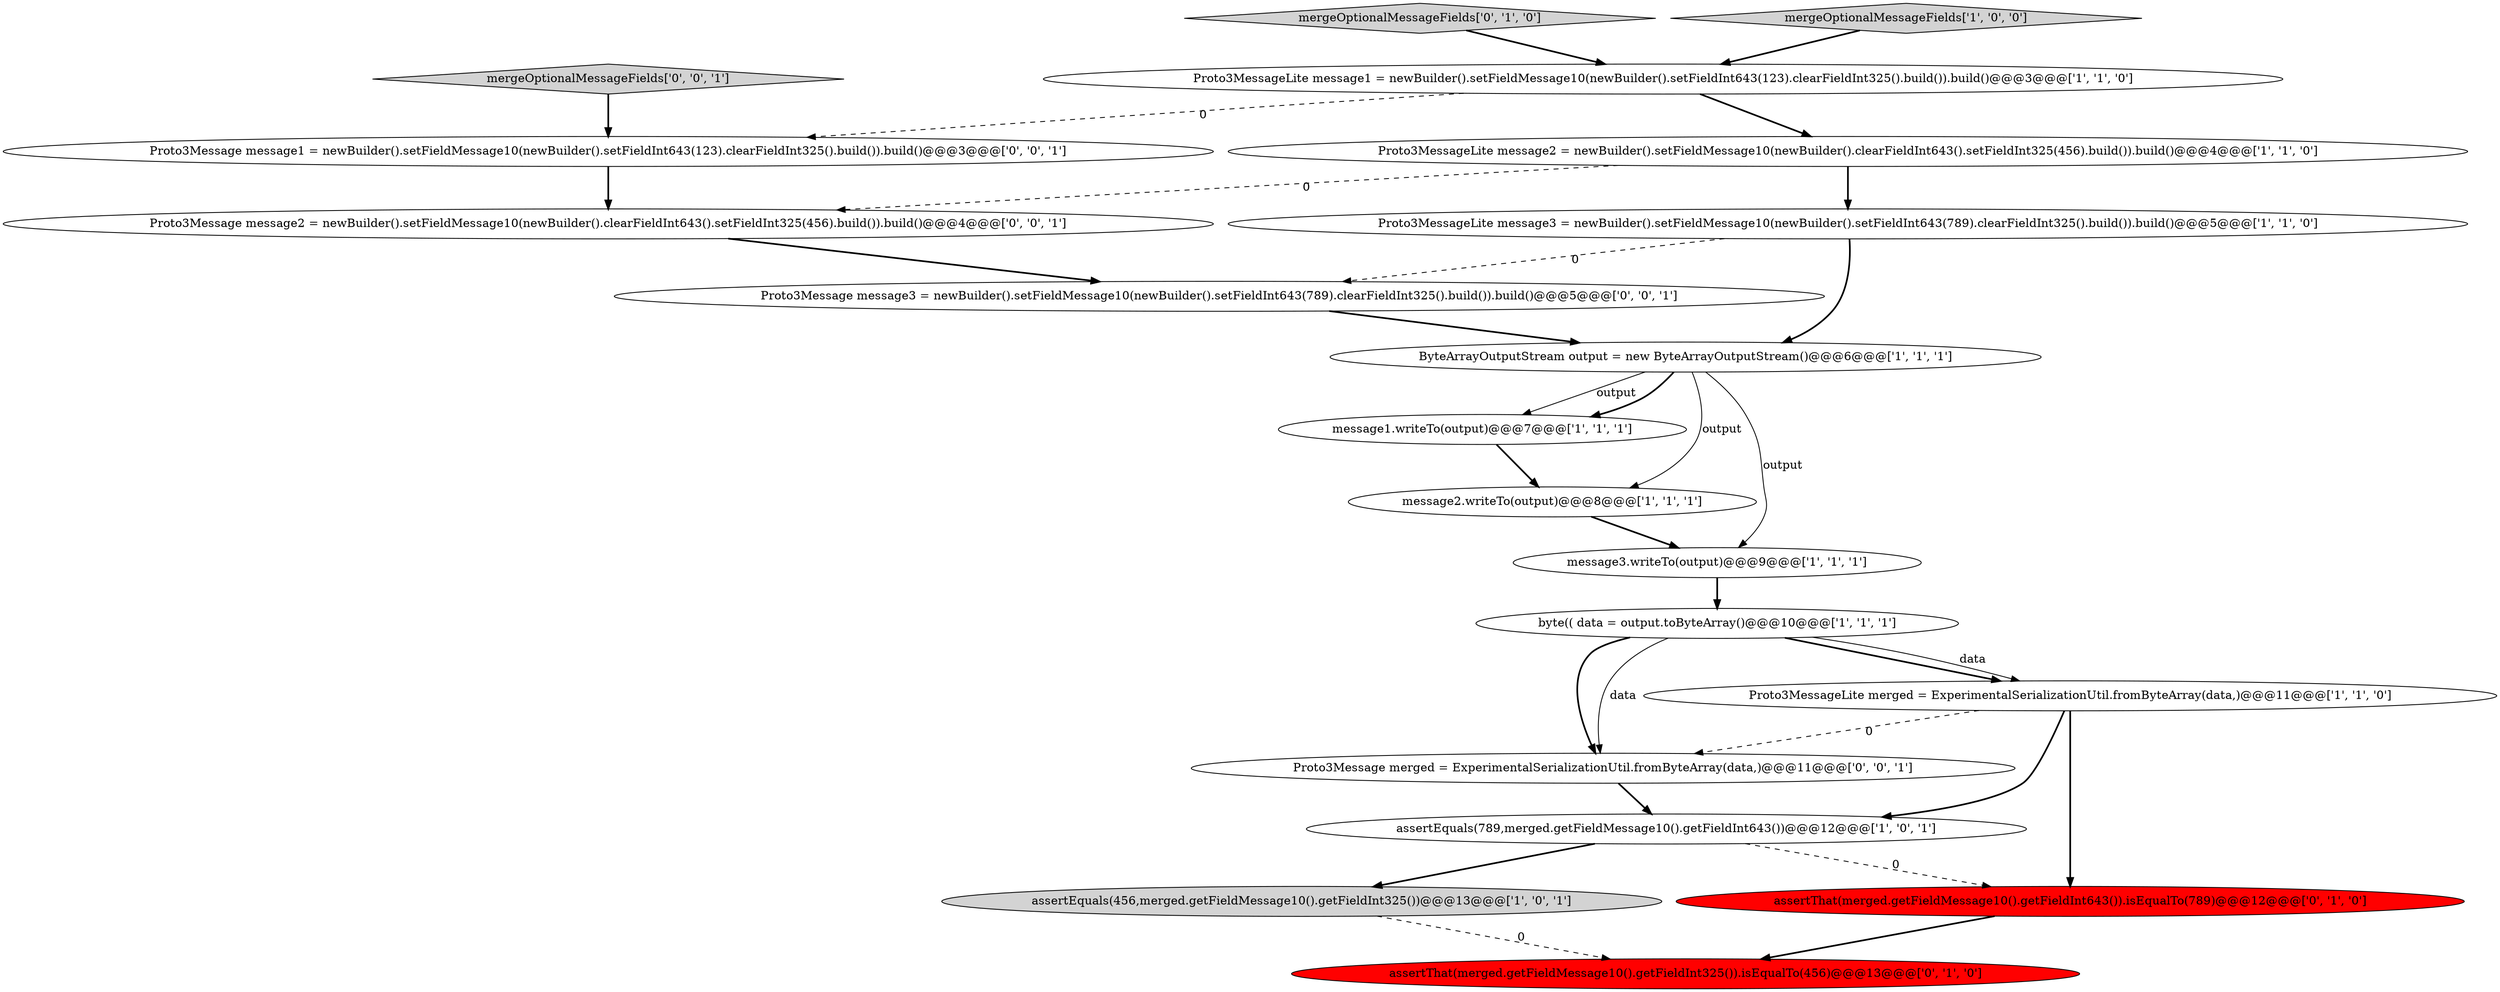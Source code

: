 digraph {
17 [style = filled, label = "mergeOptionalMessageFields['0', '0', '1']", fillcolor = lightgray, shape = diamond image = "AAA0AAABBB3BBB"];
13 [style = filled, label = "mergeOptionalMessageFields['0', '1', '0']", fillcolor = lightgray, shape = diamond image = "AAA0AAABBB2BBB"];
7 [style = filled, label = "mergeOptionalMessageFields['1', '0', '0']", fillcolor = lightgray, shape = diamond image = "AAA0AAABBB1BBB"];
8 [style = filled, label = "ByteArrayOutputStream output = new ByteArrayOutputStream()@@@6@@@['1', '1', '1']", fillcolor = white, shape = ellipse image = "AAA0AAABBB1BBB"];
19 [style = filled, label = "Proto3Message message1 = newBuilder().setFieldMessage10(newBuilder().setFieldInt643(123).clearFieldInt325().build()).build()@@@3@@@['0', '0', '1']", fillcolor = white, shape = ellipse image = "AAA0AAABBB3BBB"];
18 [style = filled, label = "Proto3Message merged = ExperimentalSerializationUtil.fromByteArray(data,)@@@11@@@['0', '0', '1']", fillcolor = white, shape = ellipse image = "AAA0AAABBB3BBB"];
10 [style = filled, label = "assertEquals(789,merged.getFieldMessage10().getFieldInt643())@@@12@@@['1', '0', '1']", fillcolor = white, shape = ellipse image = "AAA0AAABBB1BBB"];
4 [style = filled, label = "Proto3MessageLite message3 = newBuilder().setFieldMessage10(newBuilder().setFieldInt643(789).clearFieldInt325().build()).build()@@@5@@@['1', '1', '0']", fillcolor = white, shape = ellipse image = "AAA0AAABBB1BBB"];
11 [style = filled, label = "Proto3MessageLite message1 = newBuilder().setFieldMessage10(newBuilder().setFieldInt643(123).clearFieldInt325().build()).build()@@@3@@@['1', '1', '0']", fillcolor = white, shape = ellipse image = "AAA0AAABBB1BBB"];
3 [style = filled, label = "byte(( data = output.toByteArray()@@@10@@@['1', '1', '1']", fillcolor = white, shape = ellipse image = "AAA0AAABBB1BBB"];
2 [style = filled, label = "message1.writeTo(output)@@@7@@@['1', '1', '1']", fillcolor = white, shape = ellipse image = "AAA0AAABBB1BBB"];
5 [style = filled, label = "message2.writeTo(output)@@@8@@@['1', '1', '1']", fillcolor = white, shape = ellipse image = "AAA0AAABBB1BBB"];
15 [style = filled, label = "Proto3Message message2 = newBuilder().setFieldMessage10(newBuilder().clearFieldInt643().setFieldInt325(456).build()).build()@@@4@@@['0', '0', '1']", fillcolor = white, shape = ellipse image = "AAA0AAABBB3BBB"];
6 [style = filled, label = "assertEquals(456,merged.getFieldMessage10().getFieldInt325())@@@13@@@['1', '0', '1']", fillcolor = lightgray, shape = ellipse image = "AAA0AAABBB1BBB"];
9 [style = filled, label = "Proto3MessageLite merged = ExperimentalSerializationUtil.fromByteArray(data,)@@@11@@@['1', '1', '0']", fillcolor = white, shape = ellipse image = "AAA0AAABBB1BBB"];
0 [style = filled, label = "message3.writeTo(output)@@@9@@@['1', '1', '1']", fillcolor = white, shape = ellipse image = "AAA0AAABBB1BBB"];
16 [style = filled, label = "Proto3Message message3 = newBuilder().setFieldMessage10(newBuilder().setFieldInt643(789).clearFieldInt325().build()).build()@@@5@@@['0', '0', '1']", fillcolor = white, shape = ellipse image = "AAA0AAABBB3BBB"];
1 [style = filled, label = "Proto3MessageLite message2 = newBuilder().setFieldMessage10(newBuilder().clearFieldInt643().setFieldInt325(456).build()).build()@@@4@@@['1', '1', '0']", fillcolor = white, shape = ellipse image = "AAA0AAABBB1BBB"];
14 [style = filled, label = "assertThat(merged.getFieldMessage10().getFieldInt643()).isEqualTo(789)@@@12@@@['0', '1', '0']", fillcolor = red, shape = ellipse image = "AAA1AAABBB2BBB"];
12 [style = filled, label = "assertThat(merged.getFieldMessage10().getFieldInt325()).isEqualTo(456)@@@13@@@['0', '1', '0']", fillcolor = red, shape = ellipse image = "AAA1AAABBB2BBB"];
0->3 [style = bold, label=""];
1->4 [style = bold, label=""];
7->11 [style = bold, label=""];
4->16 [style = dashed, label="0"];
16->8 [style = bold, label=""];
11->1 [style = bold, label=""];
1->15 [style = dashed, label="0"];
9->18 [style = dashed, label="0"];
8->0 [style = solid, label="output"];
9->10 [style = bold, label=""];
15->16 [style = bold, label=""];
13->11 [style = bold, label=""];
10->6 [style = bold, label=""];
17->19 [style = bold, label=""];
3->18 [style = bold, label=""];
6->12 [style = dashed, label="0"];
3->9 [style = bold, label=""];
8->2 [style = solid, label="output"];
18->10 [style = bold, label=""];
8->2 [style = bold, label=""];
5->0 [style = bold, label=""];
11->19 [style = dashed, label="0"];
14->12 [style = bold, label=""];
9->14 [style = bold, label=""];
8->5 [style = solid, label="output"];
4->8 [style = bold, label=""];
19->15 [style = bold, label=""];
3->18 [style = solid, label="data"];
10->14 [style = dashed, label="0"];
2->5 [style = bold, label=""];
3->9 [style = solid, label="data"];
}
